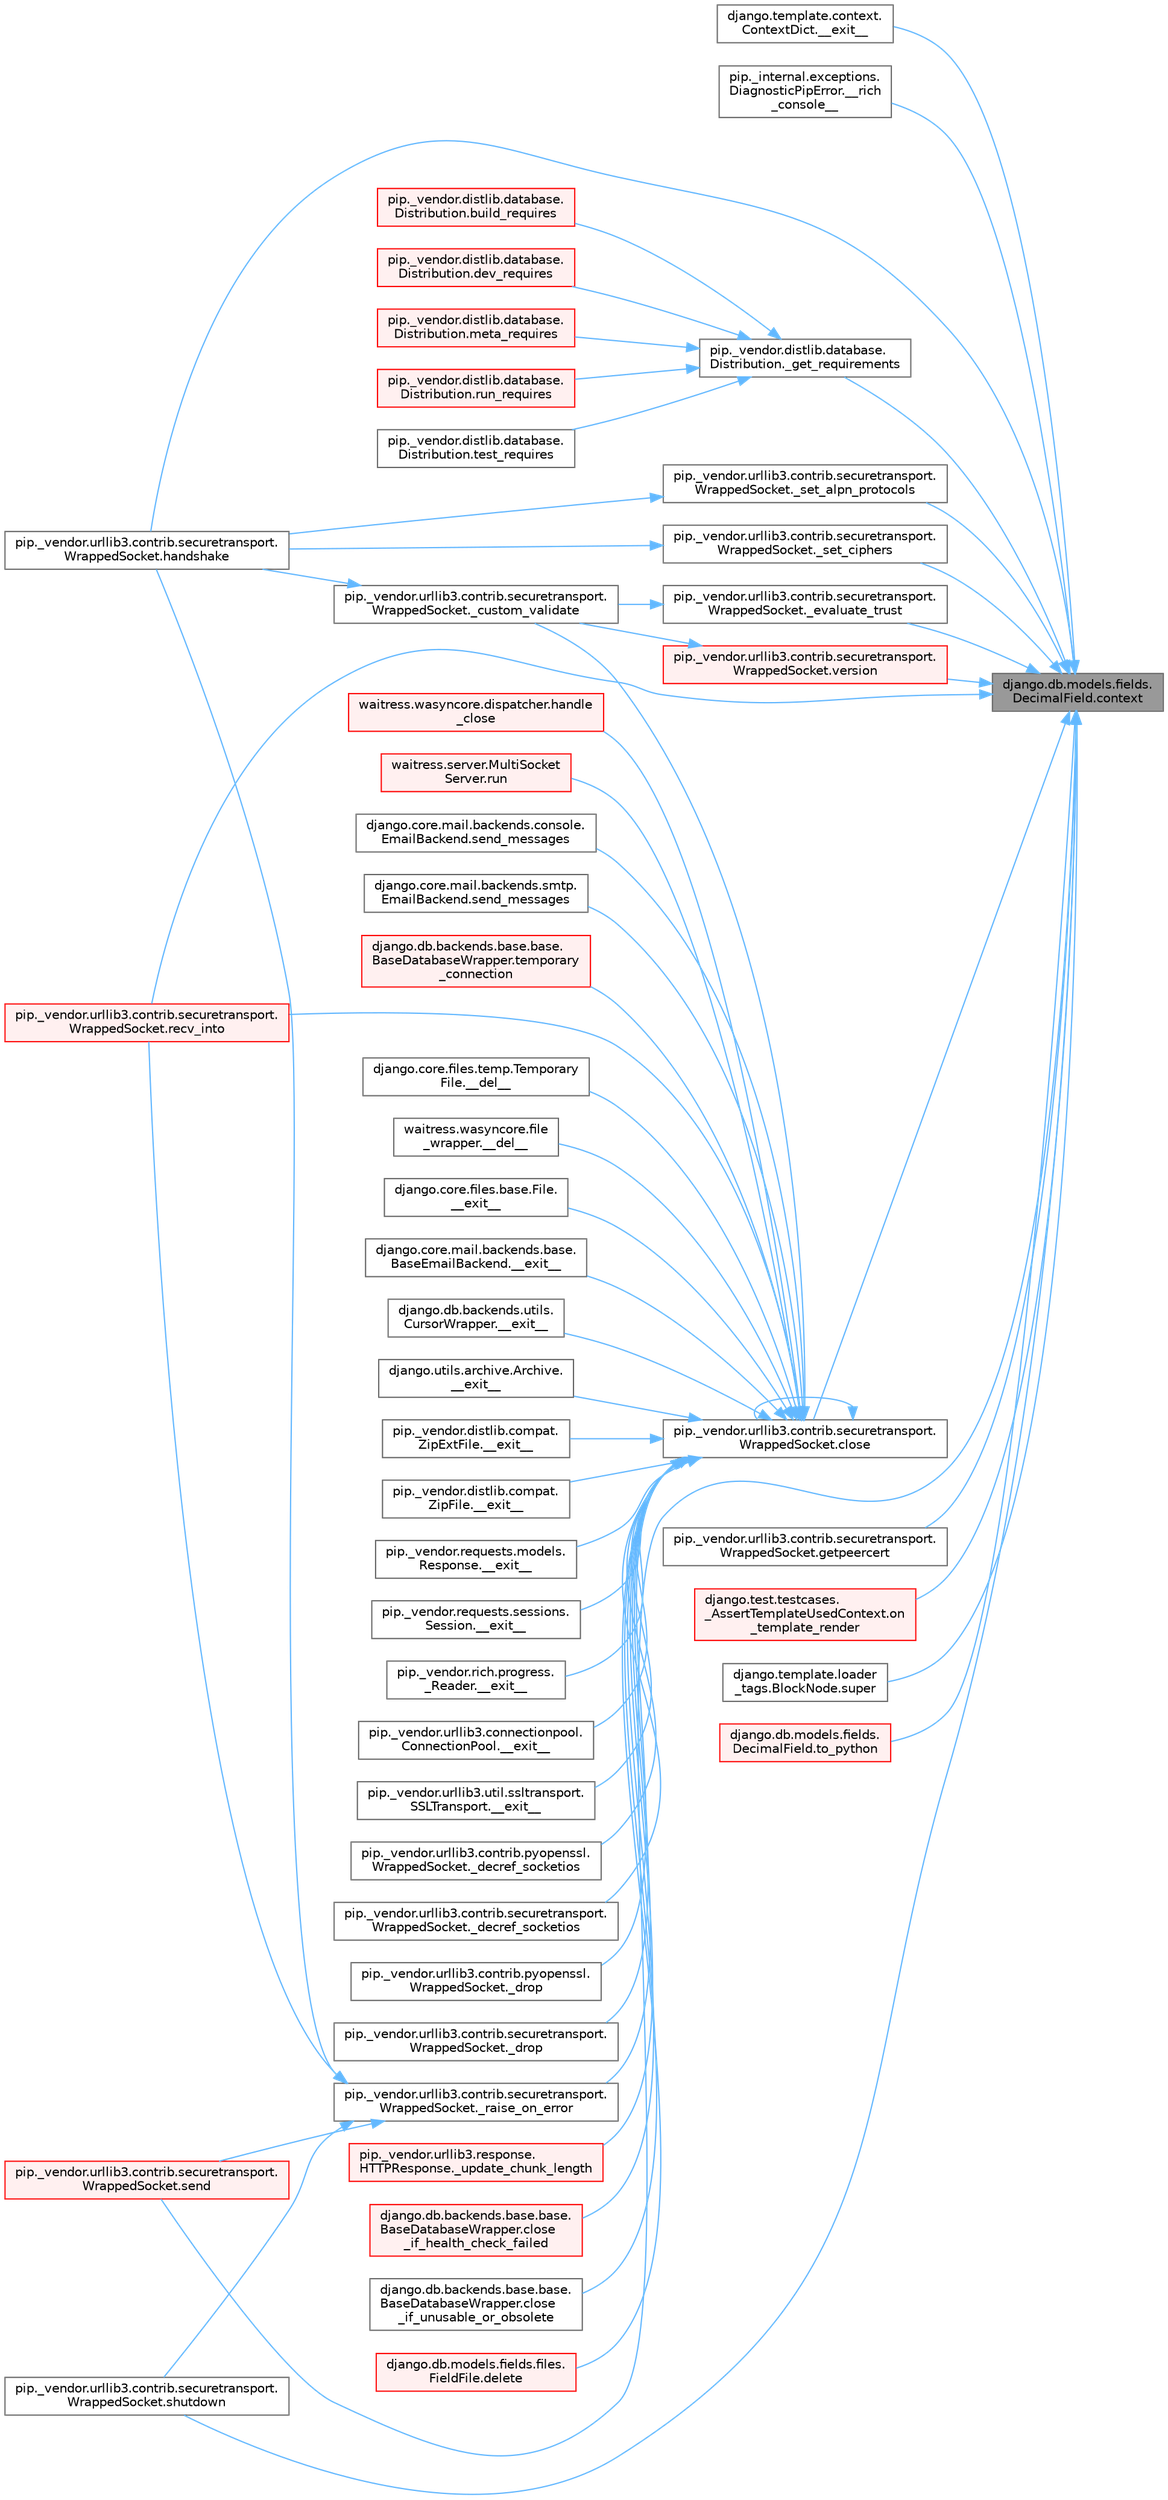 digraph "django.db.models.fields.DecimalField.context"
{
 // LATEX_PDF_SIZE
  bgcolor="transparent";
  edge [fontname=Helvetica,fontsize=10,labelfontname=Helvetica,labelfontsize=10];
  node [fontname=Helvetica,fontsize=10,shape=box,height=0.2,width=0.4];
  rankdir="RL";
  Node1 [id="Node000001",label="django.db.models.fields.\lDecimalField.context",height=0.2,width=0.4,color="gray40", fillcolor="grey60", style="filled", fontcolor="black",tooltip=" "];
  Node1 -> Node2 [id="edge1_Node000001_Node000002",dir="back",color="steelblue1",style="solid",tooltip=" "];
  Node2 [id="Node000002",label="django.template.context.\lContextDict.__exit__",height=0.2,width=0.4,color="grey40", fillcolor="white", style="filled",URL="$classdjango_1_1template_1_1context_1_1_context_dict.html#afe012c5633b67a198e63c22138e3a7cf",tooltip=" "];
  Node1 -> Node3 [id="edge2_Node000001_Node000003",dir="back",color="steelblue1",style="solid",tooltip=" "];
  Node3 [id="Node000003",label="pip._internal.exceptions.\lDiagnosticPipError.__rich\l_console__",height=0.2,width=0.4,color="grey40", fillcolor="white", style="filled",URL="$classpip_1_1__internal_1_1exceptions_1_1_diagnostic_pip_error.html#ae53a5c1fbcdadc8c58ac65565862d7a7",tooltip=" "];
  Node1 -> Node4 [id="edge3_Node000001_Node000004",dir="back",color="steelblue1",style="solid",tooltip=" "];
  Node4 [id="Node000004",label="pip._vendor.urllib3.contrib.securetransport.\lWrappedSocket._evaluate_trust",height=0.2,width=0.4,color="grey40", fillcolor="white", style="filled",URL="$classpip_1_1__vendor_1_1urllib3_1_1contrib_1_1securetransport_1_1_wrapped_socket.html#aa0f35c59bb7d5660d5b1e6665b489a38",tooltip=" "];
  Node4 -> Node5 [id="edge4_Node000004_Node000005",dir="back",color="steelblue1",style="solid",tooltip=" "];
  Node5 [id="Node000005",label="pip._vendor.urllib3.contrib.securetransport.\lWrappedSocket._custom_validate",height=0.2,width=0.4,color="grey40", fillcolor="white", style="filled",URL="$classpip_1_1__vendor_1_1urllib3_1_1contrib_1_1securetransport_1_1_wrapped_socket.html#a792d7036b5574cd74ffbf75a1d40e8ea",tooltip=" "];
  Node5 -> Node6 [id="edge5_Node000005_Node000006",dir="back",color="steelblue1",style="solid",tooltip=" "];
  Node6 [id="Node000006",label="pip._vendor.urllib3.contrib.securetransport.\lWrappedSocket.handshake",height=0.2,width=0.4,color="grey40", fillcolor="white", style="filled",URL="$classpip_1_1__vendor_1_1urllib3_1_1contrib_1_1securetransport_1_1_wrapped_socket.html#ac0de046ad30d232ba19920b348f1b1e3",tooltip=" "];
  Node1 -> Node7 [id="edge6_Node000001_Node000007",dir="back",color="steelblue1",style="solid",tooltip=" "];
  Node7 [id="Node000007",label="pip._vendor.distlib.database.\lDistribution._get_requirements",height=0.2,width=0.4,color="grey40", fillcolor="white", style="filled",URL="$classpip_1_1__vendor_1_1distlib_1_1database_1_1_distribution.html#a0366f5504f1b878068ba103c3f1e2bdf",tooltip=" "];
  Node7 -> Node8 [id="edge7_Node000007_Node000008",dir="back",color="steelblue1",style="solid",tooltip=" "];
  Node8 [id="Node000008",label="pip._vendor.distlib.database.\lDistribution.build_requires",height=0.2,width=0.4,color="red", fillcolor="#FFF0F0", style="filled",URL="$classpip_1_1__vendor_1_1distlib_1_1database_1_1_distribution.html#a0fa5b454aacdaabee7a3642b14c5db2f",tooltip=" "];
  Node7 -> Node3177 [id="edge8_Node000007_Node003177",dir="back",color="steelblue1",style="solid",tooltip=" "];
  Node3177 [id="Node003177",label="pip._vendor.distlib.database.\lDistribution.dev_requires",height=0.2,width=0.4,color="red", fillcolor="#FFF0F0", style="filled",URL="$classpip_1_1__vendor_1_1distlib_1_1database_1_1_distribution.html#a664b1bf3c3e4f7fb27a54ac8edcf7503",tooltip=" "];
  Node7 -> Node3178 [id="edge9_Node000007_Node003178",dir="back",color="steelblue1",style="solid",tooltip=" "];
  Node3178 [id="Node003178",label="pip._vendor.distlib.database.\lDistribution.meta_requires",height=0.2,width=0.4,color="red", fillcolor="#FFF0F0", style="filled",URL="$classpip_1_1__vendor_1_1distlib_1_1database_1_1_distribution.html#a297eba59c66b79fbe9a10ec8e00f9c5a",tooltip=" "];
  Node7 -> Node3179 [id="edge10_Node000007_Node003179",dir="back",color="steelblue1",style="solid",tooltip=" "];
  Node3179 [id="Node003179",label="pip._vendor.distlib.database.\lDistribution.run_requires",height=0.2,width=0.4,color="red", fillcolor="#FFF0F0", style="filled",URL="$classpip_1_1__vendor_1_1distlib_1_1database_1_1_distribution.html#a8f8b4db7d35cf89375d53ea0a95e0449",tooltip=" "];
  Node7 -> Node3180 [id="edge11_Node000007_Node003180",dir="back",color="steelblue1",style="solid",tooltip=" "];
  Node3180 [id="Node003180",label="pip._vendor.distlib.database.\lDistribution.test_requires",height=0.2,width=0.4,color="grey40", fillcolor="white", style="filled",URL="$classpip_1_1__vendor_1_1distlib_1_1database_1_1_distribution.html#a114803e370e5ac351b8e110ef7574a5b",tooltip=" "];
  Node1 -> Node3181 [id="edge12_Node000001_Node003181",dir="back",color="steelblue1",style="solid",tooltip=" "];
  Node3181 [id="Node003181",label="pip._vendor.urllib3.contrib.securetransport.\lWrappedSocket._set_alpn_protocols",height=0.2,width=0.4,color="grey40", fillcolor="white", style="filled",URL="$classpip_1_1__vendor_1_1urllib3_1_1contrib_1_1securetransport_1_1_wrapped_socket.html#a5f930642cf5b6f8c3b86d96fe7d036b6",tooltip=" "];
  Node3181 -> Node6 [id="edge13_Node003181_Node000006",dir="back",color="steelblue1",style="solid",tooltip=" "];
  Node1 -> Node3182 [id="edge14_Node000001_Node003182",dir="back",color="steelblue1",style="solid",tooltip=" "];
  Node3182 [id="Node003182",label="pip._vendor.urllib3.contrib.securetransport.\lWrappedSocket._set_ciphers",height=0.2,width=0.4,color="grey40", fillcolor="white", style="filled",URL="$classpip_1_1__vendor_1_1urllib3_1_1contrib_1_1securetransport_1_1_wrapped_socket.html#a756df2ca7529f606124392939a84bc60",tooltip=" "];
  Node3182 -> Node6 [id="edge15_Node003182_Node000006",dir="back",color="steelblue1",style="solid",tooltip=" "];
  Node1 -> Node3183 [id="edge16_Node000001_Node003183",dir="back",color="steelblue1",style="solid",tooltip=" "];
  Node3183 [id="Node003183",label="pip._vendor.urllib3.contrib.securetransport.\lWrappedSocket.close",height=0.2,width=0.4,color="grey40", fillcolor="white", style="filled",URL="$classpip_1_1__vendor_1_1urllib3_1_1contrib_1_1securetransport_1_1_wrapped_socket.html#af0f4930b6b559090af795e5165d1d92a",tooltip=" "];
  Node3183 -> Node152 [id="edge17_Node003183_Node000152",dir="back",color="steelblue1",style="solid",tooltip=" "];
  Node152 [id="Node000152",label="django.core.files.temp.Temporary\lFile.__del__",height=0.2,width=0.4,color="grey40", fillcolor="white", style="filled",URL="$classdjango_1_1core_1_1files_1_1temp_1_1_temporary_file.html#a95809e90e91ff4f43e62813734a1ff5f",tooltip=" "];
  Node3183 -> Node153 [id="edge18_Node003183_Node000153",dir="back",color="steelblue1",style="solid",tooltip=" "];
  Node153 [id="Node000153",label="waitress.wasyncore.file\l_wrapper.__del__",height=0.2,width=0.4,color="grey40", fillcolor="white", style="filled",URL="$classwaitress_1_1wasyncore_1_1file__wrapper.html#a4e25ecc24a6210bc5e295c433e632780",tooltip=" "];
  Node3183 -> Node154 [id="edge19_Node003183_Node000154",dir="back",color="steelblue1",style="solid",tooltip=" "];
  Node154 [id="Node000154",label="django.core.files.base.File.\l__exit__",height=0.2,width=0.4,color="grey40", fillcolor="white", style="filled",URL="$classdjango_1_1core_1_1files_1_1base_1_1_file.html#ae0b1191c5014d84fee107227495e239c",tooltip=" "];
  Node3183 -> Node155 [id="edge20_Node003183_Node000155",dir="back",color="steelblue1",style="solid",tooltip=" "];
  Node155 [id="Node000155",label="django.core.mail.backends.base.\lBaseEmailBackend.__exit__",height=0.2,width=0.4,color="grey40", fillcolor="white", style="filled",URL="$classdjango_1_1core_1_1mail_1_1backends_1_1base_1_1_base_email_backend.html#ab6610ac0ed4aba1a8172e85b59065503",tooltip=" "];
  Node3183 -> Node156 [id="edge21_Node003183_Node000156",dir="back",color="steelblue1",style="solid",tooltip=" "];
  Node156 [id="Node000156",label="django.db.backends.utils.\lCursorWrapper.__exit__",height=0.2,width=0.4,color="grey40", fillcolor="white", style="filled",URL="$classdjango_1_1db_1_1backends_1_1utils_1_1_cursor_wrapper.html#a02f5176bb3b2e598d12ac8fdf26f3496",tooltip=" "];
  Node3183 -> Node157 [id="edge22_Node003183_Node000157",dir="back",color="steelblue1",style="solid",tooltip=" "];
  Node157 [id="Node000157",label="django.utils.archive.Archive.\l__exit__",height=0.2,width=0.4,color="grey40", fillcolor="white", style="filled",URL="$classdjango_1_1utils_1_1archive_1_1_archive.html#a9a50df9316e6d45236868d7561a13d78",tooltip=" "];
  Node3183 -> Node158 [id="edge23_Node003183_Node000158",dir="back",color="steelblue1",style="solid",tooltip=" "];
  Node158 [id="Node000158",label="pip._vendor.distlib.compat.\lZipExtFile.__exit__",height=0.2,width=0.4,color="grey40", fillcolor="white", style="filled",URL="$classpip_1_1__vendor_1_1distlib_1_1compat_1_1_zip_ext_file.html#ad18398fe6a9f5109a3b0a62aa29d830c",tooltip=" "];
  Node3183 -> Node159 [id="edge24_Node003183_Node000159",dir="back",color="steelblue1",style="solid",tooltip=" "];
  Node159 [id="Node000159",label="pip._vendor.distlib.compat.\lZipFile.__exit__",height=0.2,width=0.4,color="grey40", fillcolor="white", style="filled",URL="$classpip_1_1__vendor_1_1distlib_1_1compat_1_1_zip_file.html#ae730617981b5947edb5f7838f1caabb4",tooltip=" "];
  Node3183 -> Node160 [id="edge25_Node003183_Node000160",dir="back",color="steelblue1",style="solid",tooltip=" "];
  Node160 [id="Node000160",label="pip._vendor.requests.models.\lResponse.__exit__",height=0.2,width=0.4,color="grey40", fillcolor="white", style="filled",URL="$classpip_1_1__vendor_1_1requests_1_1models_1_1_response.html#a1f5f32680ba6cd5002b2c19b7b8b0705",tooltip=" "];
  Node3183 -> Node161 [id="edge26_Node003183_Node000161",dir="back",color="steelblue1",style="solid",tooltip=" "];
  Node161 [id="Node000161",label="pip._vendor.requests.sessions.\lSession.__exit__",height=0.2,width=0.4,color="grey40", fillcolor="white", style="filled",URL="$classpip_1_1__vendor_1_1requests_1_1sessions_1_1_session.html#aa063240820ab2fc28ed471a014a47963",tooltip=" "];
  Node3183 -> Node162 [id="edge27_Node003183_Node000162",dir="back",color="steelblue1",style="solid",tooltip=" "];
  Node162 [id="Node000162",label="pip._vendor.rich.progress.\l_Reader.__exit__",height=0.2,width=0.4,color="grey40", fillcolor="white", style="filled",URL="$classpip_1_1__vendor_1_1rich_1_1progress_1_1___reader.html#a82781ca9c3ea0f5a0a3f9bd309e05b85",tooltip=" "];
  Node3183 -> Node163 [id="edge28_Node003183_Node000163",dir="back",color="steelblue1",style="solid",tooltip=" "];
  Node163 [id="Node000163",label="pip._vendor.urllib3.connectionpool.\lConnectionPool.__exit__",height=0.2,width=0.4,color="grey40", fillcolor="white", style="filled",URL="$classpip_1_1__vendor_1_1urllib3_1_1connectionpool_1_1_connection_pool.html#adfa39f03564a54c98c18206145aa9d0f",tooltip=" "];
  Node3183 -> Node164 [id="edge29_Node003183_Node000164",dir="back",color="steelblue1",style="solid",tooltip=" "];
  Node164 [id="Node000164",label="pip._vendor.urllib3.util.ssltransport.\lSSLTransport.__exit__",height=0.2,width=0.4,color="grey40", fillcolor="white", style="filled",URL="$classpip_1_1__vendor_1_1urllib3_1_1util_1_1ssltransport_1_1_s_s_l_transport.html#ae3f2aec625e9a75bbcd96b467cf3b7fd",tooltip=" "];
  Node3183 -> Node5 [id="edge30_Node003183_Node000005",dir="back",color="steelblue1",style="solid",tooltip=" "];
  Node3183 -> Node165 [id="edge31_Node003183_Node000165",dir="back",color="steelblue1",style="solid",tooltip=" "];
  Node165 [id="Node000165",label="pip._vendor.urllib3.contrib.pyopenssl.\lWrappedSocket._decref_socketios",height=0.2,width=0.4,color="grey40", fillcolor="white", style="filled",URL="$classpip_1_1__vendor_1_1urllib3_1_1contrib_1_1pyopenssl_1_1_wrapped_socket.html#a852978001c35f19a5668b6b635b4d466",tooltip=" "];
  Node3183 -> Node166 [id="edge32_Node003183_Node000166",dir="back",color="steelblue1",style="solid",tooltip=" "];
  Node166 [id="Node000166",label="pip._vendor.urllib3.contrib.securetransport.\lWrappedSocket._decref_socketios",height=0.2,width=0.4,color="grey40", fillcolor="white", style="filled",URL="$classpip_1_1__vendor_1_1urllib3_1_1contrib_1_1securetransport_1_1_wrapped_socket.html#aece833c51ea926f1a23410d725e8e0bc",tooltip=" "];
  Node3183 -> Node167 [id="edge33_Node003183_Node000167",dir="back",color="steelblue1",style="solid",tooltip=" "];
  Node167 [id="Node000167",label="pip._vendor.urllib3.contrib.pyopenssl.\lWrappedSocket._drop",height=0.2,width=0.4,color="grey40", fillcolor="white", style="filled",URL="$classpip_1_1__vendor_1_1urllib3_1_1contrib_1_1pyopenssl_1_1_wrapped_socket.html#a7d3e248bcf60a9d8606bbcde69f785f5",tooltip=" "];
  Node3183 -> Node168 [id="edge34_Node003183_Node000168",dir="back",color="steelblue1",style="solid",tooltip=" "];
  Node168 [id="Node000168",label="pip._vendor.urllib3.contrib.securetransport.\lWrappedSocket._drop",height=0.2,width=0.4,color="grey40", fillcolor="white", style="filled",URL="$classpip_1_1__vendor_1_1urllib3_1_1contrib_1_1securetransport_1_1_wrapped_socket.html#aa5120335fca67c7dd6cc4b1cf6d7e74f",tooltip=" "];
  Node3183 -> Node169 [id="edge35_Node003183_Node000169",dir="back",color="steelblue1",style="solid",tooltip=" "];
  Node169 [id="Node000169",label="pip._vendor.urllib3.contrib.securetransport.\lWrappedSocket._raise_on_error",height=0.2,width=0.4,color="grey40", fillcolor="white", style="filled",URL="$classpip_1_1__vendor_1_1urllib3_1_1contrib_1_1securetransport_1_1_wrapped_socket.html#ae89ceec48b026fbcf5e9888ee21e0c09",tooltip=" "];
  Node169 -> Node6 [id="edge36_Node000169_Node000006",dir="back",color="steelblue1",style="solid",tooltip=" "];
  Node169 -> Node170 [id="edge37_Node000169_Node000170",dir="back",color="steelblue1",style="solid",tooltip=" "];
  Node170 [id="Node000170",label="pip._vendor.urllib3.contrib.securetransport.\lWrappedSocket.recv_into",height=0.2,width=0.4,color="red", fillcolor="#FFF0F0", style="filled",URL="$classpip_1_1__vendor_1_1urllib3_1_1contrib_1_1securetransport_1_1_wrapped_socket.html#aedfc3cd814ef6075e6907e05860b45d6",tooltip=" "];
  Node169 -> Node177 [id="edge38_Node000169_Node000177",dir="back",color="steelblue1",style="solid",tooltip=" "];
  Node177 [id="Node000177",label="pip._vendor.urllib3.contrib.securetransport.\lWrappedSocket.send",height=0.2,width=0.4,color="red", fillcolor="#FFF0F0", style="filled",URL="$classpip_1_1__vendor_1_1urllib3_1_1contrib_1_1securetransport_1_1_wrapped_socket.html#afefa6637ff2836086372e94b4872b076",tooltip=" "];
  Node169 -> Node3117 [id="edge39_Node000169_Node003117",dir="back",color="steelblue1",style="solid",tooltip=" "];
  Node3117 [id="Node003117",label="pip._vendor.urllib3.contrib.securetransport.\lWrappedSocket.shutdown",height=0.2,width=0.4,color="grey40", fillcolor="white", style="filled",URL="$classpip_1_1__vendor_1_1urllib3_1_1contrib_1_1securetransport_1_1_wrapped_socket.html#a79f6f2e4ac70c666d900fead9d4d577d",tooltip=" "];
  Node3183 -> Node297 [id="edge40_Node003183_Node000297",dir="back",color="steelblue1",style="solid",tooltip=" "];
  Node297 [id="Node000297",label="pip._vendor.urllib3.response.\lHTTPResponse._update_chunk_length",height=0.2,width=0.4,color="red", fillcolor="#FFF0F0", style="filled",URL="$classpip_1_1__vendor_1_1urllib3_1_1response_1_1_h_t_t_p_response.html#adbdd73c32bc7b36f2120d5ab8189e8d8",tooltip=" "];
  Node3183 -> Node3183 [id="edge41_Node003183_Node003183",dir="back",color="steelblue1",style="solid",tooltip=" "];
  Node3183 -> Node318 [id="edge42_Node003183_Node000318",dir="back",color="steelblue1",style="solid",tooltip=" "];
  Node318 [id="Node000318",label="django.db.backends.base.base.\lBaseDatabaseWrapper.close\l_if_health_check_failed",height=0.2,width=0.4,color="red", fillcolor="#FFF0F0", style="filled",URL="$classdjango_1_1db_1_1backends_1_1base_1_1base_1_1_base_database_wrapper.html#a3f4d11734d2da94781f00468b6bd3981",tooltip=" "];
  Node3183 -> Node480 [id="edge43_Node003183_Node000480",dir="back",color="steelblue1",style="solid",tooltip=" "];
  Node480 [id="Node000480",label="django.db.backends.base.base.\lBaseDatabaseWrapper.close\l_if_unusable_or_obsolete",height=0.2,width=0.4,color="grey40", fillcolor="white", style="filled",URL="$classdjango_1_1db_1_1backends_1_1base_1_1base_1_1_base_database_wrapper.html#a599dfc5a8da20da69ffa5a94869dad01",tooltip=" "];
  Node3183 -> Node481 [id="edge44_Node003183_Node000481",dir="back",color="steelblue1",style="solid",tooltip=" "];
  Node481 [id="Node000481",label="django.db.models.fields.files.\lFieldFile.delete",height=0.2,width=0.4,color="red", fillcolor="#FFF0F0", style="filled",URL="$classdjango_1_1db_1_1models_1_1fields_1_1files_1_1_field_file.html#a9ceb820ca3d1263f793b61694dbc8214",tooltip=" "];
  Node3183 -> Node482 [id="edge45_Node003183_Node000482",dir="back",color="steelblue1",style="solid",tooltip=" "];
  Node482 [id="Node000482",label="waitress.wasyncore.dispatcher.handle\l_close",height=0.2,width=0.4,color="red", fillcolor="#FFF0F0", style="filled",URL="$classwaitress_1_1wasyncore_1_1dispatcher.html#a3aa67ce99ade5536c206ebc997189803",tooltip=" "];
  Node3183 -> Node170 [id="edge46_Node003183_Node000170",dir="back",color="steelblue1",style="solid",tooltip=" "];
  Node3183 -> Node1576 [id="edge47_Node003183_Node001576",dir="back",color="steelblue1",style="solid",tooltip=" "];
  Node1576 [id="Node001576",label="waitress.server.MultiSocket\lServer.run",height=0.2,width=0.4,color="red", fillcolor="#FFF0F0", style="filled",URL="$classwaitress_1_1server_1_1_multi_socket_server.html#ab67cbf2d39ebd4060101ae1cbb6bec51",tooltip=" "];
  Node3183 -> Node1342 [id="edge48_Node003183_Node001342",dir="back",color="steelblue1",style="solid",tooltip=" "];
  Node1342 [id="Node001342",label="django.core.mail.backends.console.\lEmailBackend.send_messages",height=0.2,width=0.4,color="grey40", fillcolor="white", style="filled",URL="$classdjango_1_1core_1_1mail_1_1backends_1_1console_1_1_email_backend.html#ae3c7f922df87a228638e98cbb97a3deb",tooltip=" "];
  Node3183 -> Node1343 [id="edge49_Node003183_Node001343",dir="back",color="steelblue1",style="solid",tooltip=" "];
  Node1343 [id="Node001343",label="django.core.mail.backends.smtp.\lEmailBackend.send_messages",height=0.2,width=0.4,color="grey40", fillcolor="white", style="filled",URL="$classdjango_1_1core_1_1mail_1_1backends_1_1smtp_1_1_email_backend.html#a0d829964e867581b24047266e5c3dca6",tooltip=" "];
  Node3183 -> Node1577 [id="edge50_Node003183_Node001577",dir="back",color="steelblue1",style="solid",tooltip=" "];
  Node1577 [id="Node001577",label="django.db.backends.base.base.\lBaseDatabaseWrapper.temporary\l_connection",height=0.2,width=0.4,color="red", fillcolor="#FFF0F0", style="filled",URL="$classdjango_1_1db_1_1backends_1_1base_1_1base_1_1_base_database_wrapper.html#a605fd92d7af39b1b987426a269121b0c",tooltip=" "];
  Node1 -> Node3184 [id="edge51_Node000001_Node003184",dir="back",color="steelblue1",style="solid",tooltip=" "];
  Node3184 [id="Node003184",label="pip._vendor.urllib3.contrib.securetransport.\lWrappedSocket.getpeercert",height=0.2,width=0.4,color="grey40", fillcolor="white", style="filled",URL="$classpip_1_1__vendor_1_1urllib3_1_1contrib_1_1securetransport_1_1_wrapped_socket.html#a2d14425a0d6158591a76dd87f6817db0",tooltip=" "];
  Node1 -> Node6 [id="edge52_Node000001_Node000006",dir="back",color="steelblue1",style="solid",tooltip=" "];
  Node1 -> Node3185 [id="edge53_Node000001_Node003185",dir="back",color="steelblue1",style="solid",tooltip=" "];
  Node3185 [id="Node003185",label="django.test.testcases.\l_AssertTemplateUsedContext.on\l_template_render",height=0.2,width=0.4,color="red", fillcolor="#FFF0F0", style="filled",URL="$classdjango_1_1test_1_1testcases_1_1___assert_template_used_context.html#af84eeb99998c4187315e096945e39718",tooltip=" "];
  Node1 -> Node170 [id="edge54_Node000001_Node000170",dir="back",color="steelblue1",style="solid",tooltip=" "];
  Node1 -> Node177 [id="edge55_Node000001_Node000177",dir="back",color="steelblue1",style="solid",tooltip=" "];
  Node1 -> Node3117 [id="edge56_Node000001_Node003117",dir="back",color="steelblue1",style="solid",tooltip=" "];
  Node1 -> Node2302 [id="edge57_Node000001_Node002302",dir="back",color="steelblue1",style="solid",tooltip=" "];
  Node2302 [id="Node002302",label="django.template.loader\l_tags.BlockNode.super",height=0.2,width=0.4,color="grey40", fillcolor="white", style="filled",URL="$classdjango_1_1template_1_1loader__tags_1_1_block_node.html#a4deae310eb1dd49991c087e60e51aab6",tooltip=" "];
  Node1 -> Node3186 [id="edge58_Node000001_Node003186",dir="back",color="steelblue1",style="solid",tooltip=" "];
  Node3186 [id="Node003186",label="django.db.models.fields.\lDecimalField.to_python",height=0.2,width=0.4,color="red", fillcolor="#FFF0F0", style="filled",URL="$classdjango_1_1db_1_1models_1_1fields_1_1_decimal_field.html#a4d232d5a2dc8d3be547604dad5cfd27f",tooltip=" "];
  Node1 -> Node3187 [id="edge59_Node000001_Node003187",dir="back",color="steelblue1",style="solid",tooltip=" "];
  Node3187 [id="Node003187",label="pip._vendor.urllib3.contrib.securetransport.\lWrappedSocket.version",height=0.2,width=0.4,color="red", fillcolor="#FFF0F0", style="filled",URL="$classpip_1_1__vendor_1_1urllib3_1_1contrib_1_1securetransport_1_1_wrapped_socket.html#accb4ff03401dc8f1355a29ed9da90101",tooltip=" "];
  Node3187 -> Node5 [id="edge60_Node003187_Node000005",dir="back",color="steelblue1",style="solid",tooltip=" "];
}
